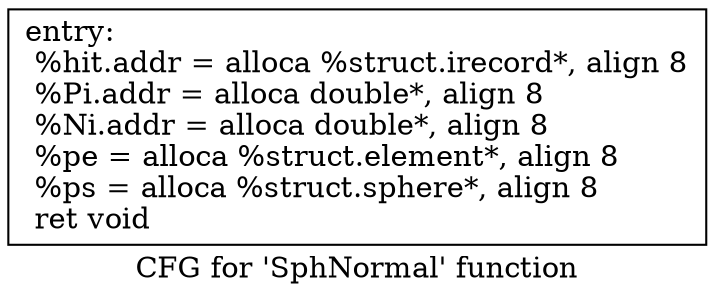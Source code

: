 digraph "CFG for 'SphNormal' function" {
	label="CFG for 'SphNormal' function";

	Node0x6083590 [shape=record,label="{entry:\l  %hit.addr = alloca %struct.irecord*, align 8\l  %Pi.addr = alloca double*, align 8\l  %Ni.addr = alloca double*, align 8\l  %pe = alloca %struct.element*, align 8\l  %ps = alloca %struct.sphere*, align 8\l  ret void\l}"];
}
